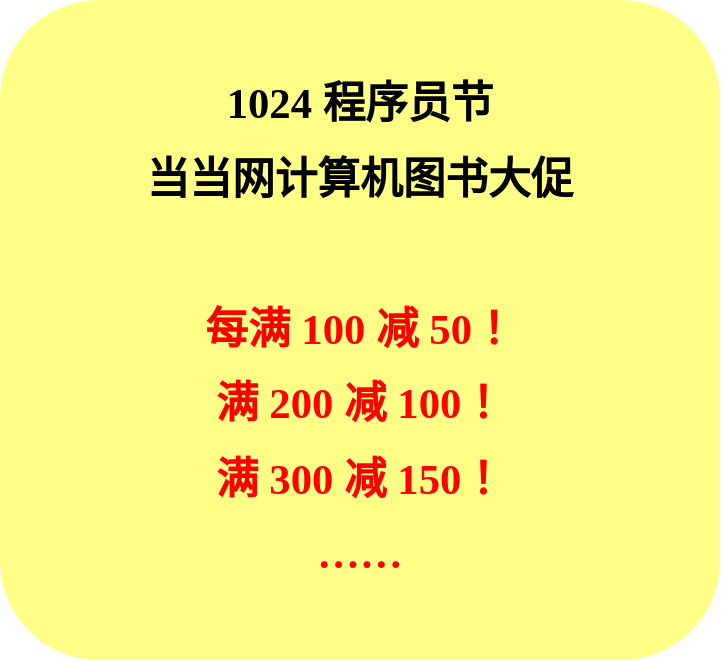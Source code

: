 <mxfile version="13.8.0" type="github">
  <diagram id="cS85VedDlS2XTFr2aMze" name="Page-1">
    <mxGraphModel dx="1422" dy="762" grid="1" gridSize="10" guides="1" tooltips="1" connect="1" arrows="1" fold="1" page="1" pageScale="1" pageWidth="827" pageHeight="1169" math="0" shadow="0">
      <root>
        <mxCell id="0" />
        <mxCell id="1" parent="0" />
        <mxCell id="LYNSF4Jwh1rGnJZMMhyC-1" value="&lt;p class=&quot;MsoNormal&quot; align=&quot;center&quot;&gt;&lt;b&gt;&lt;span style=&quot;font-size: 16pt&quot;&gt;1024&amp;nbsp;&lt;font&gt;程序员节&lt;/font&gt;&lt;/span&gt;&lt;/b&gt;&lt;b&gt;&lt;span style=&quot;font-size: 16pt&quot;&gt;&lt;/span&gt;&lt;/b&gt;&lt;/p&gt;&lt;p class=&quot;MsoNormal&quot; align=&quot;center&quot;&gt;&lt;b&gt;&lt;span style=&quot;font-size: 16pt&quot;&gt;&lt;font&gt;当当网计算机图书大促&lt;/font&gt;&lt;/span&gt;&lt;/b&gt;&lt;b&gt;&lt;span style=&quot;font-size: 16pt&quot;&gt;&lt;/span&gt;&lt;/b&gt;&lt;/p&gt;&lt;p class=&quot;MsoNormal&quot; align=&quot;center&quot;&gt;&lt;b&gt;&lt;span style=&quot;font-size: 16pt&quot;&gt;&lt;font&gt;&lt;br&gt;&lt;/font&gt;&lt;/span&gt;&lt;/b&gt;&lt;/p&gt;&lt;p class=&quot;MsoNormal&quot; align=&quot;center&quot;&gt;&lt;b&gt;&lt;span style=&quot;color: rgb(255 , 0 , 0) ; font-size: 16pt&quot;&gt;&lt;font&gt;每满&amp;nbsp;&lt;/font&gt;100&amp;nbsp;&lt;font&gt;减&amp;nbsp;&lt;/font&gt;&lt;font&gt;50&lt;/font&gt;&lt;font&gt;！&lt;/font&gt;&lt;/span&gt;&lt;/b&gt;&lt;b&gt;&lt;span style=&quot;color: rgb(255 , 0 , 0) ; font-size: 16pt&quot;&gt;&lt;/span&gt;&lt;/b&gt;&lt;/p&gt;&lt;p class=&quot;MsoNormal&quot; align=&quot;center&quot;&gt;&lt;b&gt;&lt;span style=&quot;color: rgb(255 , 0 , 0) ; font-size: 16pt&quot;&gt;&lt;font&gt;满&amp;nbsp;&lt;/font&gt;200&amp;nbsp;&lt;font&gt;减&amp;nbsp;&lt;/font&gt;&lt;font&gt;100&lt;/font&gt;&lt;font&gt;！&lt;/font&gt;&lt;/span&gt;&lt;/b&gt;&lt;b&gt;&lt;span style=&quot;color: rgb(255 , 0 , 0) ; font-size: 16pt&quot;&gt;&lt;/span&gt;&lt;/b&gt;&lt;/p&gt;&lt;p class=&quot;MsoNormal&quot; align=&quot;center&quot;&gt;&lt;b&gt;&lt;span style=&quot;color: rgb(255 , 0 , 0) ; font-size: 16pt&quot;&gt;&lt;font&gt;满&amp;nbsp;&lt;/font&gt;300&amp;nbsp;&lt;font&gt;减&amp;nbsp;&lt;/font&gt;&lt;font&gt;150&lt;/font&gt;&lt;font&gt;！&lt;/font&gt;&lt;/span&gt;&lt;/b&gt;&lt;b&gt;&lt;span style=&quot;color: rgb(255 , 0 , 0) ; font-size: 16pt&quot;&gt;&lt;/span&gt;&lt;/b&gt;&lt;/p&gt;&lt;p class=&quot;MsoNormal&quot; align=&quot;center&quot;&gt;&lt;b&gt;&lt;span style=&quot;color: rgb(255 , 0 , 0) ; font-size: 16pt&quot;&gt;……&lt;/span&gt;&lt;/b&gt;&lt;b&gt;&lt;span style=&quot;color: rgb(255 , 0 , 0) ; font-size: 16pt&quot;&gt;&lt;/span&gt;&lt;/b&gt;&lt;/p&gt;" style="rounded=1;whiteSpace=wrap;html=1;fontFamily=Comic Sans MS;fillColor=#ffff88;sketch=0;strokeColor=none;" vertex="1" parent="1">
          <mxGeometry x="70" y="120" width="360" height="330" as="geometry" />
        </mxCell>
      </root>
    </mxGraphModel>
  </diagram>
</mxfile>
